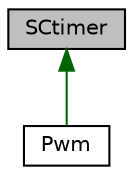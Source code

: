 digraph "SCtimer"
{
 // LATEX_PDF_SIZE
  edge [fontname="Helvetica",fontsize="10",labelfontname="Helvetica",labelfontsize="10"];
  node [fontname="Helvetica",fontsize="10",shape=record];
  Node1 [label="SCtimer",height=0.2,width=0.4,color="black", fillcolor="grey75", style="filled", fontcolor="black",tooltip="Clase del objeto SCtimer El objeto SCtimer debe ser heredado por quienes desen utilizar las interrucp..."];
  Node1 -> Node2 [dir="back",color="darkgreen",fontsize="10",style="solid",fontname="Helvetica"];
  Node2 [label="Pwm",height=0.2,width=0.4,color="black", fillcolor="white", style="filled",URL="$class_pwm.html",tooltip="Clase del objeto Pwm."];
}
